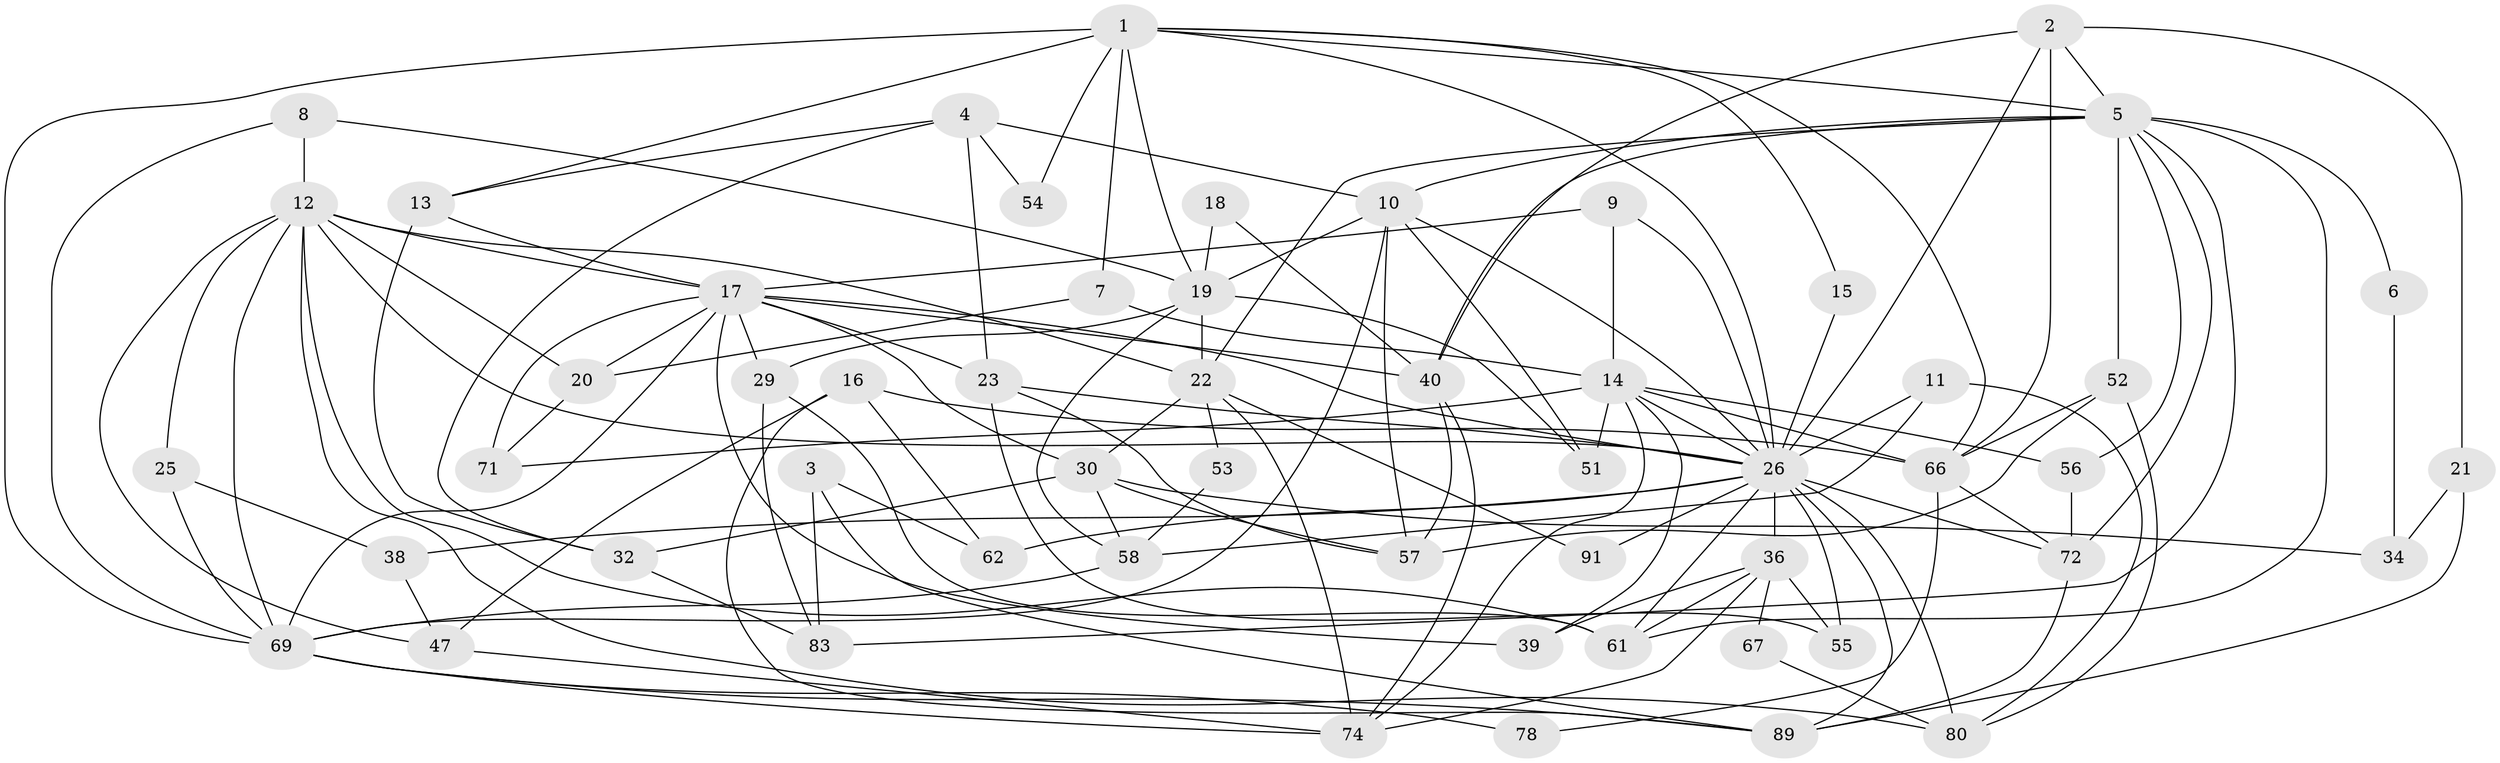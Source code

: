 // original degree distribution, {6: 0.07526881720430108, 4: 0.3118279569892473, 3: 0.2903225806451613, 2: 0.0967741935483871, 7: 0.053763440860215055, 5: 0.17204301075268819}
// Generated by graph-tools (version 1.1) at 2025/19/03/04/25 18:19:02]
// undirected, 55 vertices, 136 edges
graph export_dot {
graph [start="1"]
  node [color=gray90,style=filled];
  1 [super="+86"];
  2 [super="+73"];
  3;
  4 [super="+90"];
  5 [super="+37"];
  6;
  7;
  8;
  9;
  10 [super="+70+85"];
  11;
  12 [super="+63+41"];
  13 [super="+50"];
  14 [super="+46"];
  15;
  16 [super="+33"];
  17 [super="+68+24+28"];
  18;
  19 [super="+42+64"];
  20;
  21;
  22 [super="+45+27"];
  23 [super="+44"];
  25;
  26 [super="+76+35+43+49+31"];
  29;
  30 [super="+59"];
  32;
  34;
  36 [super="+60"];
  38;
  39;
  40 [super="+48"];
  47;
  51;
  52 [super="+82"];
  53;
  54;
  55;
  56;
  57 [super="+92"];
  58;
  61;
  62;
  66 [super="+79"];
  67;
  69 [super="+77+84"];
  71;
  72;
  74 [super="+75"];
  78;
  80;
  83;
  89 [super="+93"];
  91;
  1 -- 13;
  1 -- 15;
  1 -- 54;
  1 -- 69 [weight=2];
  1 -- 66;
  1 -- 19;
  1 -- 5;
  1 -- 7;
  1 -- 26;
  2 -- 40;
  2 -- 26;
  2 -- 66;
  2 -- 21;
  2 -- 5;
  3 -- 83;
  3 -- 62;
  3 -- 89;
  4 -- 54;
  4 -- 23 [weight=2];
  4 -- 10;
  4 -- 32;
  4 -- 13;
  5 -- 56;
  5 -- 83;
  5 -- 6;
  5 -- 72;
  5 -- 10;
  5 -- 52;
  5 -- 61;
  5 -- 22;
  5 -- 40;
  6 -- 34;
  7 -- 20;
  7 -- 14;
  8 -- 12;
  8 -- 69;
  8 -- 19;
  9 -- 14;
  9 -- 17;
  9 -- 26;
  10 -- 69;
  10 -- 19;
  10 -- 51;
  10 -- 26;
  10 -- 57;
  11 -- 58;
  11 -- 80;
  11 -- 26;
  12 -- 69 [weight=2];
  12 -- 22;
  12 -- 80;
  12 -- 20;
  12 -- 25;
  12 -- 61;
  12 -- 17;
  12 -- 47;
  12 -- 26;
  13 -- 32;
  13 -- 17;
  14 -- 71;
  14 -- 26 [weight=2];
  14 -- 51;
  14 -- 56;
  14 -- 66;
  14 -- 74;
  14 -- 39;
  15 -- 26;
  16 -- 62;
  16 -- 47;
  16 -- 66;
  16 -- 89;
  17 -- 71;
  17 -- 20;
  17 -- 69;
  17 -- 39;
  17 -- 23;
  17 -- 30;
  17 -- 40;
  17 -- 29;
  17 -- 26;
  18 -- 19;
  18 -- 40;
  19 -- 51 [weight=2];
  19 -- 22;
  19 -- 58;
  19 -- 29;
  20 -- 71;
  21 -- 34;
  21 -- 89;
  22 -- 53 [weight=2];
  22 -- 74;
  22 -- 91;
  22 -- 30;
  23 -- 55;
  23 -- 26;
  23 -- 57;
  25 -- 69;
  25 -- 38;
  26 -- 36 [weight=2];
  26 -- 80;
  26 -- 55;
  26 -- 38 [weight=2];
  26 -- 91;
  26 -- 61;
  26 -- 72;
  26 -- 62;
  26 -- 89;
  29 -- 61;
  29 -- 83;
  30 -- 34 [weight=2];
  30 -- 57;
  30 -- 32;
  30 -- 58;
  32 -- 83;
  36 -- 55;
  36 -- 61;
  36 -- 67;
  36 -- 74;
  36 -- 39;
  38 -- 47;
  40 -- 57;
  40 -- 74;
  47 -- 74;
  52 -- 80;
  52 -- 57;
  52 -- 66;
  53 -- 58;
  56 -- 72;
  58 -- 69;
  66 -- 72;
  66 -- 78;
  67 -- 80;
  69 -- 78;
  69 -- 89;
  69 -- 74;
  72 -- 89;
}
